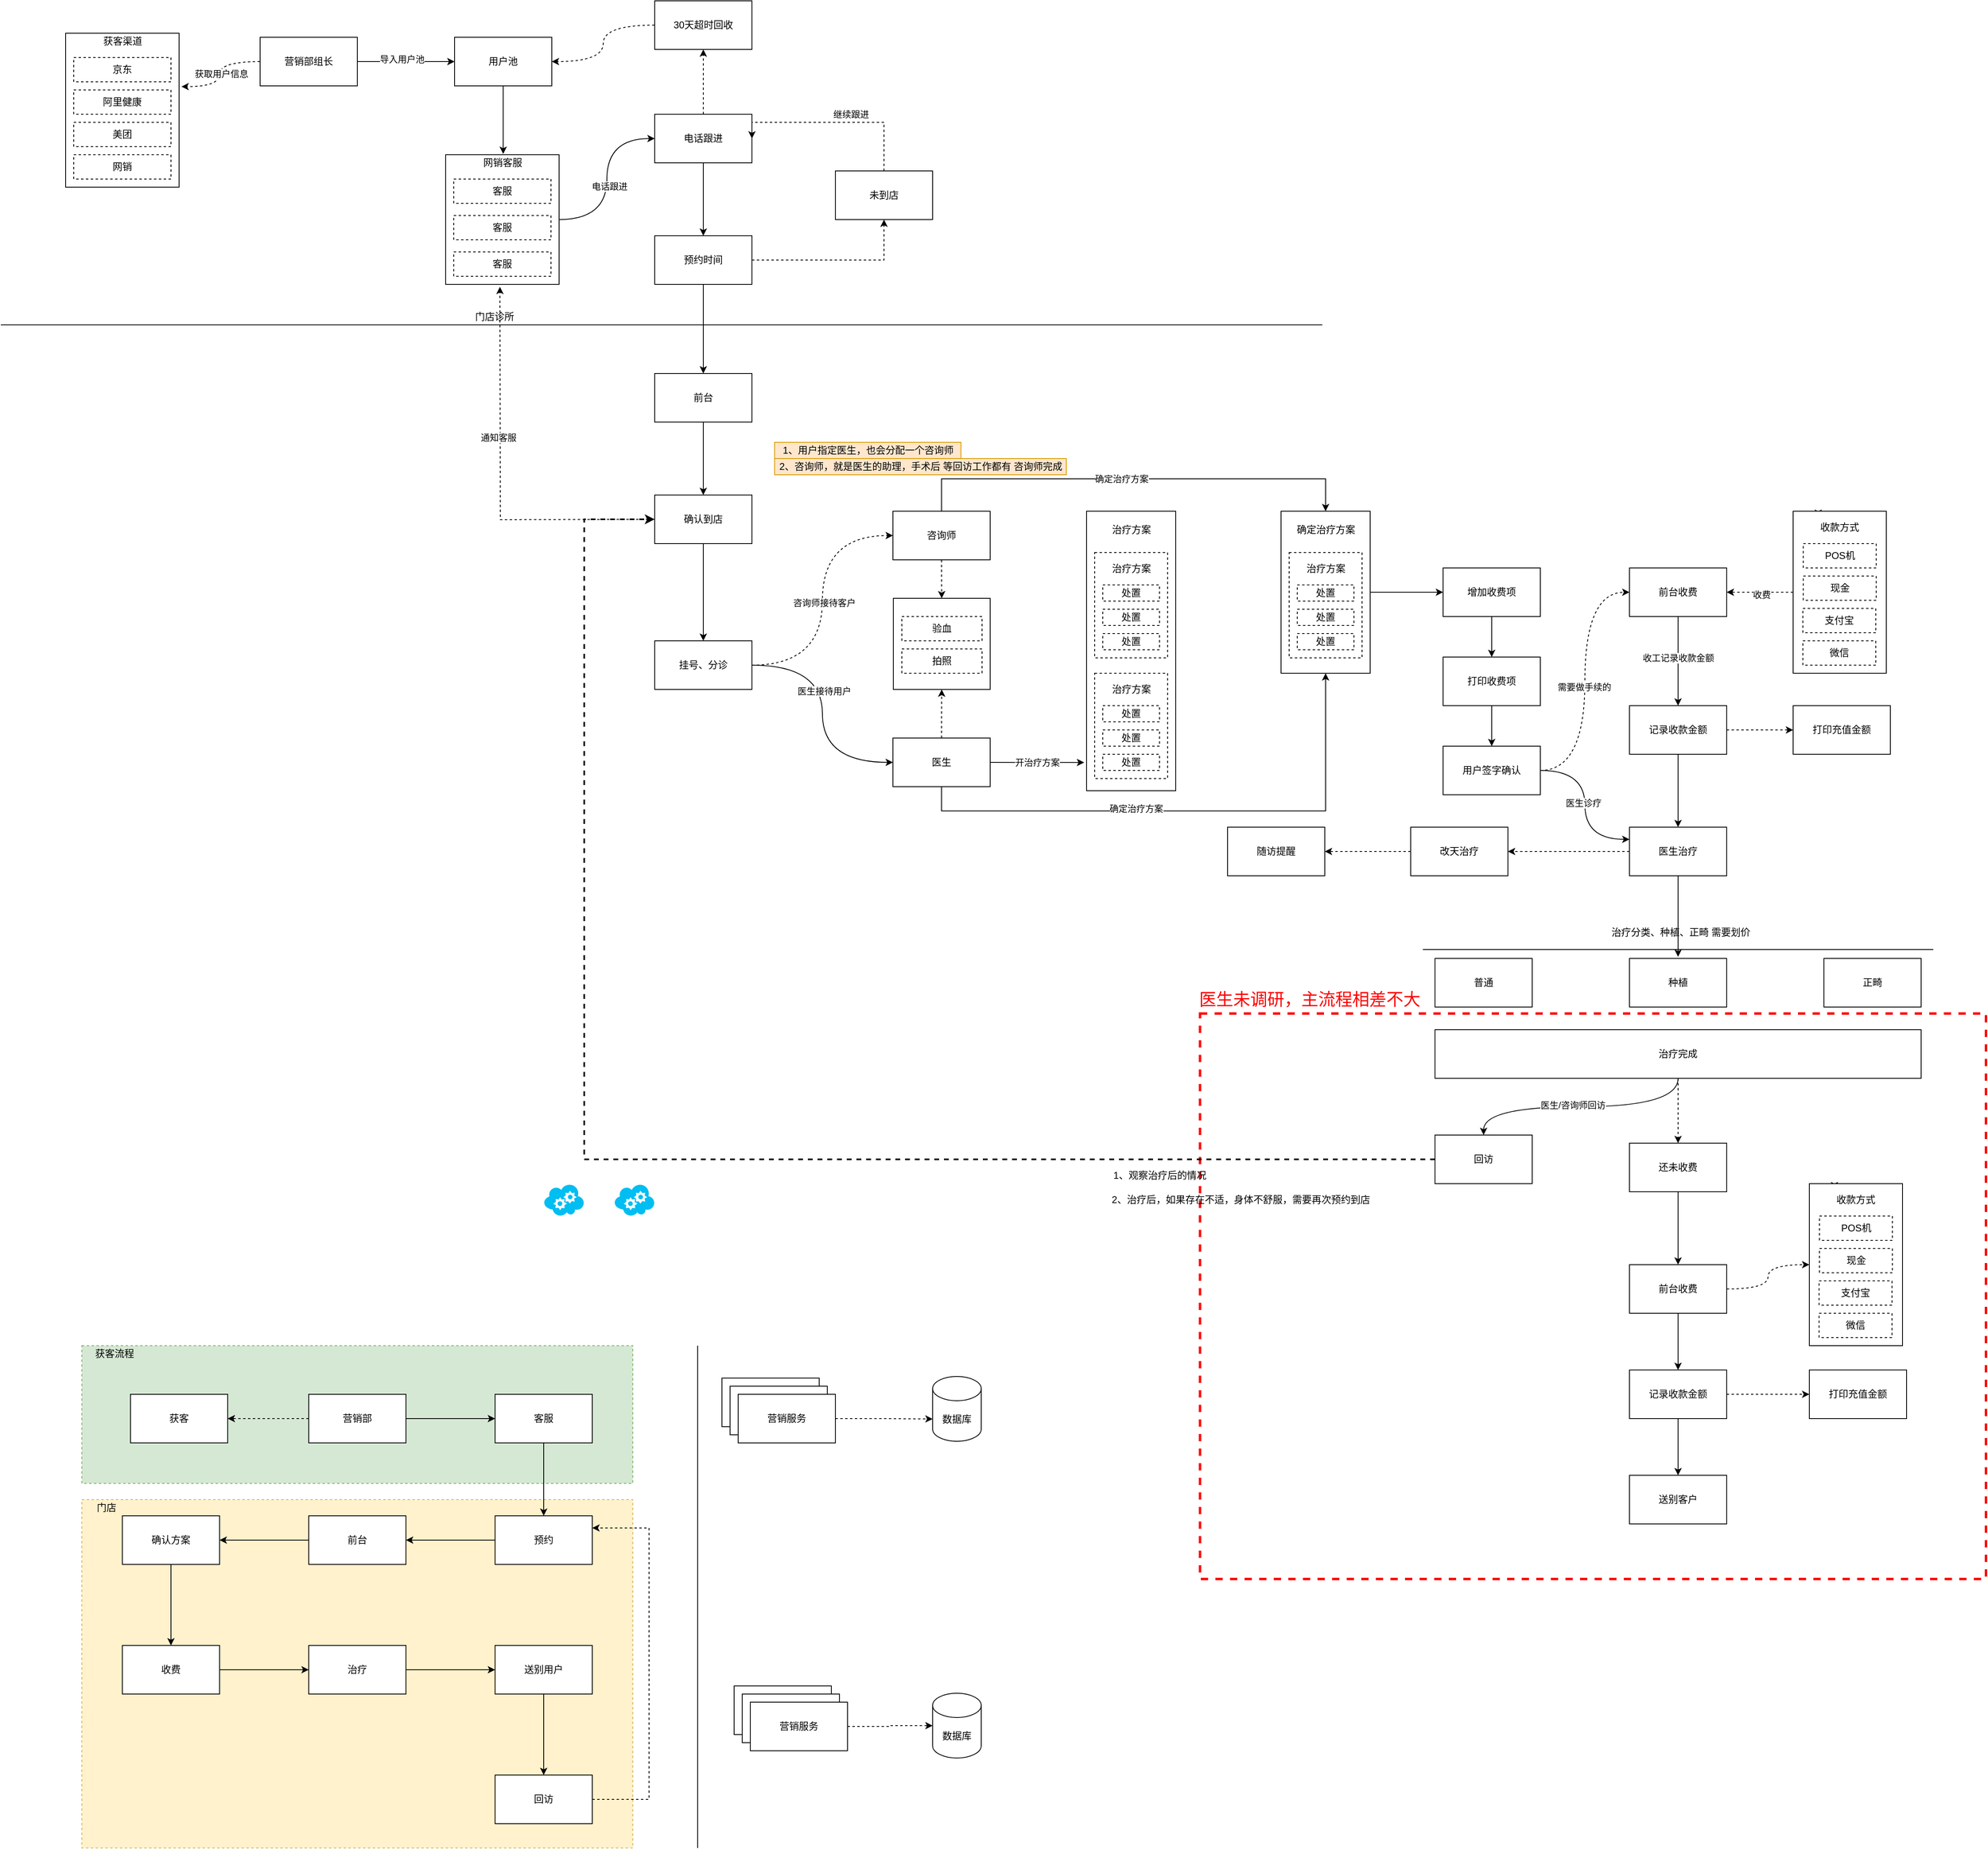 <mxfile version="14.6.13" type="github">
  <diagram id="evhqvJ9WRw2NddTgYNEN" name="第 1 页">
    <mxGraphModel dx="1325" dy="907" grid="1" gridSize="10" guides="1" tooltips="1" connect="1" arrows="1" fold="1" page="1" pageScale="1" pageWidth="827" pageHeight="1169" math="0" shadow="0">
      <root>
        <mxCell id="0" />
        <mxCell id="1" parent="0" />
        <mxCell id="0EiiD_cbW3VHCqX_TS2o-290" value="" style="rounded=0;whiteSpace=wrap;html=1;strokeColor=#d6b656;strokeWidth=1;dashed=1;fillColor=#fff2cc;" vertex="1" parent="1">
          <mxGeometry x="120" y="1870" width="680" height="430" as="geometry" />
        </mxCell>
        <mxCell id="0EiiD_cbW3VHCqX_TS2o-288" value="" style="rounded=0;whiteSpace=wrap;html=1;strokeColor=#82b366;strokeWidth=1;dashed=1;fillColor=#d5e8d4;" vertex="1" parent="1">
          <mxGeometry x="120" y="1680" width="680" height="170" as="geometry" />
        </mxCell>
        <mxCell id="0EiiD_cbW3VHCqX_TS2o-260" value="" style="rounded=0;whiteSpace=wrap;html=1;dashed=1;strokeColor=#FF0000;strokeWidth=3;" vertex="1" parent="1">
          <mxGeometry x="1500" y="1270" width="970" height="698" as="geometry" />
        </mxCell>
        <mxCell id="0EiiD_cbW3VHCqX_TS2o-16" value="" style="rounded=0;whiteSpace=wrap;html=1;" vertex="1" parent="1">
          <mxGeometry x="100" y="60" width="140" height="190" as="geometry" />
        </mxCell>
        <mxCell id="0EiiD_cbW3VHCqX_TS2o-96" style="edgeStyle=orthogonalEdgeStyle;curved=1;rounded=0;orthogonalLoop=1;jettySize=auto;html=1;entryX=0.5;entryY=1;entryDx=0;entryDy=0;dashed=1;" edge="1" parent="1" source="0EiiD_cbW3VHCqX_TS2o-5" target="0EiiD_cbW3VHCqX_TS2o-93">
          <mxGeometry relative="1" as="geometry" />
        </mxCell>
        <mxCell id="0EiiD_cbW3VHCqX_TS2o-129" style="edgeStyle=orthogonalEdgeStyle;curved=1;rounded=0;orthogonalLoop=1;jettySize=auto;html=1;entryX=-0.027;entryY=0.899;entryDx=0;entryDy=0;entryPerimeter=0;" edge="1" parent="1" source="0EiiD_cbW3VHCqX_TS2o-5" target="0EiiD_cbW3VHCqX_TS2o-105">
          <mxGeometry relative="1" as="geometry" />
        </mxCell>
        <mxCell id="0EiiD_cbW3VHCqX_TS2o-130" value="开治疗方案" style="edgeLabel;html=1;align=center;verticalAlign=middle;resizable=0;points=[];" vertex="1" connectable="0" parent="0EiiD_cbW3VHCqX_TS2o-129">
          <mxGeometry x="-0.148" y="-2" relative="1" as="geometry">
            <mxPoint x="8" y="-2" as="offset" />
          </mxGeometry>
        </mxCell>
        <mxCell id="0EiiD_cbW3VHCqX_TS2o-151" style="edgeStyle=orthogonalEdgeStyle;rounded=0;orthogonalLoop=1;jettySize=auto;html=1;entryX=0.5;entryY=1;entryDx=0;entryDy=0;" edge="1" parent="1" source="0EiiD_cbW3VHCqX_TS2o-5" target="0EiiD_cbW3VHCqX_TS2o-132">
          <mxGeometry relative="1" as="geometry">
            <Array as="points">
              <mxPoint x="1181" y="1020" />
              <mxPoint x="1655" y="1020" />
            </Array>
          </mxGeometry>
        </mxCell>
        <mxCell id="0EiiD_cbW3VHCqX_TS2o-153" value="确定治疗方案" style="edgeLabel;html=1;align=center;verticalAlign=middle;resizable=0;points=[];" vertex="1" connectable="0" parent="0EiiD_cbW3VHCqX_TS2o-151">
          <mxGeometry x="-0.199" y="3" relative="1" as="geometry">
            <mxPoint as="offset" />
          </mxGeometry>
        </mxCell>
        <mxCell id="0EiiD_cbW3VHCqX_TS2o-5" value="医生" style="rounded=0;whiteSpace=wrap;html=1;" vertex="1" parent="1">
          <mxGeometry x="1121" y="930" width="120" height="60" as="geometry" />
        </mxCell>
        <mxCell id="0EiiD_cbW3VHCqX_TS2o-9" value="京东" style="rounded=0;whiteSpace=wrap;html=1;dashed=1;" vertex="1" parent="1">
          <mxGeometry x="110" y="90" width="120" height="30" as="geometry" />
        </mxCell>
        <mxCell id="0EiiD_cbW3VHCqX_TS2o-19" style="edgeStyle=orthogonalEdgeStyle;rounded=0;orthogonalLoop=1;jettySize=auto;html=1;entryX=1.021;entryY=0.347;entryDx=0;entryDy=0;entryPerimeter=0;curved=1;dashed=1;" edge="1" parent="1" source="0EiiD_cbW3VHCqX_TS2o-10" target="0EiiD_cbW3VHCqX_TS2o-16">
          <mxGeometry relative="1" as="geometry" />
        </mxCell>
        <mxCell id="0EiiD_cbW3VHCqX_TS2o-29" value="获取用户信息" style="edgeLabel;html=1;align=center;verticalAlign=middle;resizable=0;points=[];" vertex="1" connectable="0" parent="0EiiD_cbW3VHCqX_TS2o-19">
          <mxGeometry x="0.016" y="2" relative="1" as="geometry">
            <mxPoint as="offset" />
          </mxGeometry>
        </mxCell>
        <mxCell id="0EiiD_cbW3VHCqX_TS2o-37" style="edgeStyle=orthogonalEdgeStyle;curved=1;rounded=0;orthogonalLoop=1;jettySize=auto;html=1;" edge="1" parent="1" source="0EiiD_cbW3VHCqX_TS2o-10" target="0EiiD_cbW3VHCqX_TS2o-21">
          <mxGeometry relative="1" as="geometry" />
        </mxCell>
        <mxCell id="0EiiD_cbW3VHCqX_TS2o-38" value="导入用户池" style="edgeLabel;html=1;align=center;verticalAlign=middle;resizable=0;points=[];" vertex="1" connectable="0" parent="0EiiD_cbW3VHCqX_TS2o-37">
          <mxGeometry x="-0.087" y="3" relative="1" as="geometry">
            <mxPoint as="offset" />
          </mxGeometry>
        </mxCell>
        <mxCell id="0EiiD_cbW3VHCqX_TS2o-10" value="营销部组长" style="rounded=0;whiteSpace=wrap;html=1;" vertex="1" parent="1">
          <mxGeometry x="340" y="65" width="120" height="60" as="geometry" />
        </mxCell>
        <mxCell id="0EiiD_cbW3VHCqX_TS2o-13" value="阿里健康" style="rounded=0;whiteSpace=wrap;html=1;dashed=1;" vertex="1" parent="1">
          <mxGeometry x="110" y="130" width="120" height="30" as="geometry" />
        </mxCell>
        <mxCell id="0EiiD_cbW3VHCqX_TS2o-14" value="美团" style="rounded=0;whiteSpace=wrap;html=1;dashed=1;" vertex="1" parent="1">
          <mxGeometry x="110" y="170" width="120" height="30" as="geometry" />
        </mxCell>
        <mxCell id="0EiiD_cbW3VHCqX_TS2o-15" value="网销" style="rounded=0;whiteSpace=wrap;html=1;dashed=1;" vertex="1" parent="1">
          <mxGeometry x="110" y="210" width="120" height="30" as="geometry" />
        </mxCell>
        <mxCell id="0EiiD_cbW3VHCqX_TS2o-17" value="获客渠道" style="text;html=1;align=center;verticalAlign=middle;resizable=0;points=[];autosize=1;strokeColor=none;" vertex="1" parent="1">
          <mxGeometry x="140" y="60" width="60" height="20" as="geometry" />
        </mxCell>
        <mxCell id="0EiiD_cbW3VHCqX_TS2o-58" style="edgeStyle=orthogonalEdgeStyle;rounded=0;orthogonalLoop=1;jettySize=auto;html=1;entryX=0.517;entryY=-0.05;entryDx=0;entryDy=0;entryPerimeter=0;" edge="1" parent="1" source="0EiiD_cbW3VHCqX_TS2o-21" target="0EiiD_cbW3VHCqX_TS2o-28">
          <mxGeometry relative="1" as="geometry" />
        </mxCell>
        <mxCell id="0EiiD_cbW3VHCqX_TS2o-21" value="用户池" style="rounded=0;whiteSpace=wrap;html=1;" vertex="1" parent="1">
          <mxGeometry x="580" y="65" width="120" height="60" as="geometry" />
        </mxCell>
        <mxCell id="0EiiD_cbW3VHCqX_TS2o-76" style="edgeStyle=orthogonalEdgeStyle;rounded=0;orthogonalLoop=1;jettySize=auto;html=1;entryX=0.5;entryY=0;entryDx=0;entryDy=0;" edge="1" parent="1" source="0EiiD_cbW3VHCqX_TS2o-24" target="0EiiD_cbW3VHCqX_TS2o-73">
          <mxGeometry relative="1" as="geometry" />
        </mxCell>
        <mxCell id="0EiiD_cbW3VHCqX_TS2o-24" value="前台" style="rounded=0;whiteSpace=wrap;html=1;" vertex="1" parent="1">
          <mxGeometry x="827" y="480" width="120" height="60" as="geometry" />
        </mxCell>
        <mxCell id="0EiiD_cbW3VHCqX_TS2o-83" style="edgeStyle=orthogonalEdgeStyle;rounded=0;orthogonalLoop=1;jettySize=auto;html=1;entryX=0;entryY=0.5;entryDx=0;entryDy=0;dashed=1;curved=1;" edge="1" parent="1" source="0EiiD_cbW3VHCqX_TS2o-36" target="0EiiD_cbW3VHCqX_TS2o-82">
          <mxGeometry relative="1" as="geometry" />
        </mxCell>
        <mxCell id="0EiiD_cbW3VHCqX_TS2o-84" value="咨询师接待客户" style="edgeLabel;html=1;align=center;verticalAlign=middle;resizable=0;points=[];" vertex="1" connectable="0" parent="0EiiD_cbW3VHCqX_TS2o-83">
          <mxGeometry x="-0.145" y="-1" relative="1" as="geometry">
            <mxPoint x="1" y="-21" as="offset" />
          </mxGeometry>
        </mxCell>
        <mxCell id="0EiiD_cbW3VHCqX_TS2o-85" style="edgeStyle=orthogonalEdgeStyle;rounded=0;orthogonalLoop=1;jettySize=auto;html=1;entryX=0;entryY=0.5;entryDx=0;entryDy=0;curved=1;" edge="1" parent="1" source="0EiiD_cbW3VHCqX_TS2o-36" target="0EiiD_cbW3VHCqX_TS2o-5">
          <mxGeometry relative="1" as="geometry" />
        </mxCell>
        <mxCell id="0EiiD_cbW3VHCqX_TS2o-86" value="医生接待用户" style="edgeLabel;html=1;align=center;verticalAlign=middle;resizable=0;points=[];" vertex="1" connectable="0" parent="0EiiD_cbW3VHCqX_TS2o-85">
          <mxGeometry x="-0.103" y="-3" relative="1" as="geometry">
            <mxPoint x="5" y="-13" as="offset" />
          </mxGeometry>
        </mxCell>
        <mxCell id="0EiiD_cbW3VHCqX_TS2o-36" value="挂号、分诊" style="rounded=0;whiteSpace=wrap;html=1;" vertex="1" parent="1">
          <mxGeometry x="827" y="810" width="120" height="60" as="geometry" />
        </mxCell>
        <mxCell id="0EiiD_cbW3VHCqX_TS2o-45" value="" style="group" vertex="1" connectable="0" parent="1">
          <mxGeometry x="569" y="210" width="140" height="160" as="geometry" />
        </mxCell>
        <mxCell id="0EiiD_cbW3VHCqX_TS2o-3" value="t" style="rounded=0;whiteSpace=wrap;html=1;" vertex="1" parent="0EiiD_cbW3VHCqX_TS2o-45">
          <mxGeometry width="140" height="160" as="geometry" />
        </mxCell>
        <mxCell id="0EiiD_cbW3VHCqX_TS2o-25" value="客服" style="rounded=0;whiteSpace=wrap;html=1;dashed=1;" vertex="1" parent="0EiiD_cbW3VHCqX_TS2o-45">
          <mxGeometry x="10" y="30" width="120" height="30" as="geometry" />
        </mxCell>
        <mxCell id="0EiiD_cbW3VHCqX_TS2o-26" value="客服" style="rounded=0;whiteSpace=wrap;html=1;dashed=1;" vertex="1" parent="0EiiD_cbW3VHCqX_TS2o-45">
          <mxGeometry x="10" y="120" width="120" height="30" as="geometry" />
        </mxCell>
        <mxCell id="0EiiD_cbW3VHCqX_TS2o-27" value="客服" style="rounded=0;whiteSpace=wrap;html=1;dashed=1;" vertex="1" parent="0EiiD_cbW3VHCqX_TS2o-45">
          <mxGeometry x="10" y="75" width="120" height="30" as="geometry" />
        </mxCell>
        <mxCell id="0EiiD_cbW3VHCqX_TS2o-28" value="网销客服" style="text;html=1;align=center;verticalAlign=middle;resizable=0;points=[];autosize=1;strokeColor=none;" vertex="1" parent="0EiiD_cbW3VHCqX_TS2o-45">
          <mxGeometry x="40" width="60" height="20" as="geometry" />
        </mxCell>
        <mxCell id="0EiiD_cbW3VHCqX_TS2o-60" style="edgeStyle=orthogonalEdgeStyle;rounded=0;orthogonalLoop=1;jettySize=auto;html=1;entryX=0.5;entryY=1;entryDx=0;entryDy=0;dashed=1;" edge="1" parent="1" source="0EiiD_cbW3VHCqX_TS2o-48" target="0EiiD_cbW3VHCqX_TS2o-52">
          <mxGeometry relative="1" as="geometry" />
        </mxCell>
        <mxCell id="0EiiD_cbW3VHCqX_TS2o-62" style="edgeStyle=orthogonalEdgeStyle;curved=1;rounded=0;orthogonalLoop=1;jettySize=auto;html=1;" edge="1" parent="1" source="0EiiD_cbW3VHCqX_TS2o-48" target="0EiiD_cbW3VHCqX_TS2o-61">
          <mxGeometry relative="1" as="geometry" />
        </mxCell>
        <mxCell id="0EiiD_cbW3VHCqX_TS2o-48" value="电话跟进" style="rounded=0;whiteSpace=wrap;html=1;" vertex="1" parent="1">
          <mxGeometry x="827" y="160" width="120" height="60" as="geometry" />
        </mxCell>
        <mxCell id="0EiiD_cbW3VHCqX_TS2o-49" style="edgeStyle=orthogonalEdgeStyle;curved=1;rounded=0;orthogonalLoop=1;jettySize=auto;html=1;entryX=0;entryY=0.5;entryDx=0;entryDy=0;" edge="1" parent="1" source="0EiiD_cbW3VHCqX_TS2o-3" target="0EiiD_cbW3VHCqX_TS2o-48">
          <mxGeometry relative="1" as="geometry" />
        </mxCell>
        <mxCell id="0EiiD_cbW3VHCqX_TS2o-50" value="电话跟进" style="edgeLabel;html=1;align=center;verticalAlign=middle;resizable=0;points=[];" vertex="1" connectable="0" parent="0EiiD_cbW3VHCqX_TS2o-49">
          <mxGeometry x="-0.084" y="-3" relative="1" as="geometry">
            <mxPoint as="offset" />
          </mxGeometry>
        </mxCell>
        <mxCell id="0EiiD_cbW3VHCqX_TS2o-59" style="edgeStyle=orthogonalEdgeStyle;rounded=0;orthogonalLoop=1;jettySize=auto;html=1;entryX=1;entryY=0.5;entryDx=0;entryDy=0;dashed=1;curved=1;" edge="1" parent="1" source="0EiiD_cbW3VHCqX_TS2o-52" target="0EiiD_cbW3VHCqX_TS2o-21">
          <mxGeometry relative="1" as="geometry" />
        </mxCell>
        <mxCell id="0EiiD_cbW3VHCqX_TS2o-52" value="30天超时回收" style="rounded=0;whiteSpace=wrap;html=1;" vertex="1" parent="1">
          <mxGeometry x="827" y="20" width="120" height="60" as="geometry" />
        </mxCell>
        <mxCell id="0EiiD_cbW3VHCqX_TS2o-66" style="edgeStyle=orthogonalEdgeStyle;rounded=0;orthogonalLoop=1;jettySize=auto;html=1;entryX=0.5;entryY=1;entryDx=0;entryDy=0;dashed=1;" edge="1" parent="1" source="0EiiD_cbW3VHCqX_TS2o-61" target="0EiiD_cbW3VHCqX_TS2o-65">
          <mxGeometry relative="1" as="geometry" />
        </mxCell>
        <mxCell id="0EiiD_cbW3VHCqX_TS2o-72" style="edgeStyle=orthogonalEdgeStyle;rounded=0;orthogonalLoop=1;jettySize=auto;html=1;" edge="1" parent="1" source="0EiiD_cbW3VHCqX_TS2o-61" target="0EiiD_cbW3VHCqX_TS2o-24">
          <mxGeometry relative="1" as="geometry" />
        </mxCell>
        <mxCell id="0EiiD_cbW3VHCqX_TS2o-61" value="预约时间" style="rounded=0;whiteSpace=wrap;html=1;" vertex="1" parent="1">
          <mxGeometry x="827" y="310" width="120" height="60" as="geometry" />
        </mxCell>
        <mxCell id="0EiiD_cbW3VHCqX_TS2o-67" style="edgeStyle=orthogonalEdgeStyle;rounded=0;orthogonalLoop=1;jettySize=auto;html=1;entryX=1;entryY=0.5;entryDx=0;entryDy=0;dashed=1;" edge="1" parent="1" source="0EiiD_cbW3VHCqX_TS2o-65" target="0EiiD_cbW3VHCqX_TS2o-48">
          <mxGeometry relative="1" as="geometry">
            <Array as="points">
              <mxPoint x="1110" y="170" />
            </Array>
          </mxGeometry>
        </mxCell>
        <mxCell id="0EiiD_cbW3VHCqX_TS2o-68" value="继续跟进" style="edgeLabel;html=1;align=center;verticalAlign=middle;resizable=0;points=[];" vertex="1" connectable="0" parent="0EiiD_cbW3VHCqX_TS2o-67">
          <mxGeometry x="0.388" y="2" relative="1" as="geometry">
            <mxPoint x="67" y="-12" as="offset" />
          </mxGeometry>
        </mxCell>
        <mxCell id="0EiiD_cbW3VHCqX_TS2o-65" value="未到店" style="rounded=0;whiteSpace=wrap;html=1;" vertex="1" parent="1">
          <mxGeometry x="1050" y="230" width="120" height="60" as="geometry" />
        </mxCell>
        <mxCell id="0EiiD_cbW3VHCqX_TS2o-69" value="" style="endArrow=none;html=1;" edge="1" parent="1">
          <mxGeometry width="50" height="50" relative="1" as="geometry">
            <mxPoint x="20" y="420" as="sourcePoint" />
            <mxPoint x="1651" y="420" as="targetPoint" />
          </mxGeometry>
        </mxCell>
        <mxCell id="0EiiD_cbW3VHCqX_TS2o-70" value="门店诊所" style="text;html=1;align=center;verticalAlign=middle;resizable=0;points=[];autosize=1;strokeColor=none;" vertex="1" parent="1">
          <mxGeometry x="599" y="400" width="60" height="20" as="geometry" />
        </mxCell>
        <mxCell id="0EiiD_cbW3VHCqX_TS2o-74" style="edgeStyle=orthogonalEdgeStyle;rounded=0;orthogonalLoop=1;jettySize=auto;html=1;entryX=0.407;entryY=1.019;entryDx=0;entryDy=0;entryPerimeter=0;dashed=1;" edge="1" parent="1">
          <mxGeometry relative="1" as="geometry">
            <mxPoint x="837" y="660" as="sourcePoint" />
            <mxPoint x="635.98" y="373.04" as="targetPoint" />
          </mxGeometry>
        </mxCell>
        <mxCell id="0EiiD_cbW3VHCqX_TS2o-75" value="通知客服" style="edgeLabel;html=1;align=center;verticalAlign=middle;resizable=0;points=[];" vertex="1" connectable="0" parent="0EiiD_cbW3VHCqX_TS2o-74">
          <mxGeometry x="0.238" y="3" relative="1" as="geometry">
            <mxPoint as="offset" />
          </mxGeometry>
        </mxCell>
        <mxCell id="0EiiD_cbW3VHCqX_TS2o-77" style="edgeStyle=orthogonalEdgeStyle;rounded=0;orthogonalLoop=1;jettySize=auto;html=1;" edge="1" parent="1" source="0EiiD_cbW3VHCqX_TS2o-73" target="0EiiD_cbW3VHCqX_TS2o-36">
          <mxGeometry relative="1" as="geometry" />
        </mxCell>
        <mxCell id="0EiiD_cbW3VHCqX_TS2o-73" value="确认到店" style="rounded=0;whiteSpace=wrap;html=1;" vertex="1" parent="1">
          <mxGeometry x="827" y="630" width="120" height="60" as="geometry" />
        </mxCell>
        <mxCell id="0EiiD_cbW3VHCqX_TS2o-95" style="edgeStyle=orthogonalEdgeStyle;curved=1;rounded=0;orthogonalLoop=1;jettySize=auto;html=1;entryX=0.5;entryY=0;entryDx=0;entryDy=0;dashed=1;" edge="1" parent="1" source="0EiiD_cbW3VHCqX_TS2o-82" target="0EiiD_cbW3VHCqX_TS2o-93">
          <mxGeometry relative="1" as="geometry" />
        </mxCell>
        <mxCell id="0EiiD_cbW3VHCqX_TS2o-148" style="edgeStyle=orthogonalEdgeStyle;rounded=0;orthogonalLoop=1;jettySize=auto;html=1;entryX=0.5;entryY=0;entryDx=0;entryDy=0;" edge="1" parent="1" source="0EiiD_cbW3VHCqX_TS2o-82" target="0EiiD_cbW3VHCqX_TS2o-132">
          <mxGeometry relative="1" as="geometry">
            <Array as="points">
              <mxPoint x="1181" y="610" />
              <mxPoint x="1655" y="610" />
            </Array>
          </mxGeometry>
        </mxCell>
        <mxCell id="0EiiD_cbW3VHCqX_TS2o-152" value="确定治疗方案" style="edgeLabel;html=1;align=center;verticalAlign=middle;resizable=0;points=[];" vertex="1" connectable="0" parent="0EiiD_cbW3VHCqX_TS2o-148">
          <mxGeometry x="-0.054" y="-4" relative="1" as="geometry">
            <mxPoint y="-4" as="offset" />
          </mxGeometry>
        </mxCell>
        <mxCell id="0EiiD_cbW3VHCqX_TS2o-82" value="咨询师" style="rounded=0;whiteSpace=wrap;html=1;" vertex="1" parent="1">
          <mxGeometry x="1121" y="650" width="120" height="60" as="geometry" />
        </mxCell>
        <mxCell id="0EiiD_cbW3VHCqX_TS2o-94" value="" style="group" vertex="1" connectable="0" parent="1">
          <mxGeometry x="1121.5" y="757.5" width="119.5" height="112.5" as="geometry" />
        </mxCell>
        <mxCell id="0EiiD_cbW3VHCqX_TS2o-93" value="" style="rounded=0;whiteSpace=wrap;html=1;" vertex="1" parent="0EiiD_cbW3VHCqX_TS2o-94">
          <mxGeometry width="119.5" height="112.5" as="geometry" />
        </mxCell>
        <mxCell id="0EiiD_cbW3VHCqX_TS2o-23" value="验血" style="rounded=0;whiteSpace=wrap;html=1;dashed=1;" vertex="1" parent="0EiiD_cbW3VHCqX_TS2o-94">
          <mxGeometry x="10.5" y="22.5" width="99" height="30" as="geometry" />
        </mxCell>
        <mxCell id="0EiiD_cbW3VHCqX_TS2o-87" value="拍照" style="rounded=0;whiteSpace=wrap;html=1;dashed=1;" vertex="1" parent="0EiiD_cbW3VHCqX_TS2o-94">
          <mxGeometry x="10.5" y="62.5" width="99" height="30" as="geometry" />
        </mxCell>
        <mxCell id="0EiiD_cbW3VHCqX_TS2o-128" value="" style="group" vertex="1" connectable="0" parent="1">
          <mxGeometry x="1360" y="650" width="110" height="345" as="geometry" />
        </mxCell>
        <mxCell id="0EiiD_cbW3VHCqX_TS2o-105" value="" style="rounded=0;whiteSpace=wrap;html=1;" vertex="1" parent="0EiiD_cbW3VHCqX_TS2o-128">
          <mxGeometry width="110" height="345" as="geometry" />
        </mxCell>
        <mxCell id="0EiiD_cbW3VHCqX_TS2o-106" value="治疗方案" style="text;html=1;align=center;verticalAlign=middle;resizable=0;points=[];autosize=1;strokeColor=none;" vertex="1" parent="0EiiD_cbW3VHCqX_TS2o-128">
          <mxGeometry x="25" y="13" width="60" height="20" as="geometry" />
        </mxCell>
        <mxCell id="0EiiD_cbW3VHCqX_TS2o-116" value="" style="group" vertex="1" connectable="0" parent="0EiiD_cbW3VHCqX_TS2o-128">
          <mxGeometry x="10" y="51" width="90" height="130" as="geometry" />
        </mxCell>
        <mxCell id="0EiiD_cbW3VHCqX_TS2o-117" value="" style="rounded=0;whiteSpace=wrap;html=1;dashed=1;" vertex="1" parent="0EiiD_cbW3VHCqX_TS2o-116">
          <mxGeometry width="90" height="130" as="geometry" />
        </mxCell>
        <mxCell id="0EiiD_cbW3VHCqX_TS2o-118" value="治疗方案" style="text;html=1;align=center;verticalAlign=middle;resizable=0;points=[];autosize=1;strokeColor=none;" vertex="1" parent="0EiiD_cbW3VHCqX_TS2o-116">
          <mxGeometry x="15" y="10" width="60" height="20" as="geometry" />
        </mxCell>
        <mxCell id="0EiiD_cbW3VHCqX_TS2o-119" value="处置" style="rounded=0;whiteSpace=wrap;html=1;dashed=1;" vertex="1" parent="0EiiD_cbW3VHCqX_TS2o-116">
          <mxGeometry x="10" y="40" width="70" height="20" as="geometry" />
        </mxCell>
        <mxCell id="0EiiD_cbW3VHCqX_TS2o-120" value="处置" style="rounded=0;whiteSpace=wrap;html=1;dashed=1;" vertex="1" parent="0EiiD_cbW3VHCqX_TS2o-116">
          <mxGeometry x="10" y="100" width="70" height="20" as="geometry" />
        </mxCell>
        <mxCell id="0EiiD_cbW3VHCqX_TS2o-121" value="处置" style="rounded=0;whiteSpace=wrap;html=1;dashed=1;" vertex="1" parent="0EiiD_cbW3VHCqX_TS2o-116">
          <mxGeometry x="10" y="70" width="70" height="20" as="geometry" />
        </mxCell>
        <mxCell id="0EiiD_cbW3VHCqX_TS2o-122" value="" style="group" vertex="1" connectable="0" parent="0EiiD_cbW3VHCqX_TS2o-128">
          <mxGeometry x="10" y="200" width="90" height="130" as="geometry" />
        </mxCell>
        <mxCell id="0EiiD_cbW3VHCqX_TS2o-123" value="" style="rounded=0;whiteSpace=wrap;html=1;dashed=1;" vertex="1" parent="0EiiD_cbW3VHCqX_TS2o-122">
          <mxGeometry width="90" height="130" as="geometry" />
        </mxCell>
        <mxCell id="0EiiD_cbW3VHCqX_TS2o-124" value="治疗方案" style="text;html=1;align=center;verticalAlign=middle;resizable=0;points=[];autosize=1;strokeColor=none;" vertex="1" parent="0EiiD_cbW3VHCqX_TS2o-122">
          <mxGeometry x="15" y="10" width="60" height="20" as="geometry" />
        </mxCell>
        <mxCell id="0EiiD_cbW3VHCqX_TS2o-125" value="处置" style="rounded=0;whiteSpace=wrap;html=1;dashed=1;" vertex="1" parent="0EiiD_cbW3VHCqX_TS2o-122">
          <mxGeometry x="10" y="40" width="70" height="20" as="geometry" />
        </mxCell>
        <mxCell id="0EiiD_cbW3VHCqX_TS2o-126" value="处置" style="rounded=0;whiteSpace=wrap;html=1;dashed=1;" vertex="1" parent="0EiiD_cbW3VHCqX_TS2o-122">
          <mxGeometry x="10" y="100" width="70" height="20" as="geometry" />
        </mxCell>
        <mxCell id="0EiiD_cbW3VHCqX_TS2o-127" value="处置" style="rounded=0;whiteSpace=wrap;html=1;dashed=1;" vertex="1" parent="0EiiD_cbW3VHCqX_TS2o-122">
          <mxGeometry x="10" y="70" width="70" height="20" as="geometry" />
        </mxCell>
        <mxCell id="0EiiD_cbW3VHCqX_TS2o-156" style="edgeStyle=orthogonalEdgeStyle;rounded=0;orthogonalLoop=1;jettySize=auto;html=1;entryX=0;entryY=0.5;entryDx=0;entryDy=0;" edge="1" parent="1" source="0EiiD_cbW3VHCqX_TS2o-132" target="0EiiD_cbW3VHCqX_TS2o-155">
          <mxGeometry relative="1" as="geometry" />
        </mxCell>
        <mxCell id="0EiiD_cbW3VHCqX_TS2o-132" value="" style="rounded=0;whiteSpace=wrap;html=1;" vertex="1" parent="1">
          <mxGeometry x="1600" y="650" width="110" height="200" as="geometry" />
        </mxCell>
        <mxCell id="0EiiD_cbW3VHCqX_TS2o-133" value="确定治疗方案" style="text;html=1;align=center;verticalAlign=middle;resizable=0;points=[];autosize=1;strokeColor=none;" vertex="1" parent="1">
          <mxGeometry x="1610" y="663" width="90" height="20" as="geometry" />
        </mxCell>
        <mxCell id="0EiiD_cbW3VHCqX_TS2o-134" value="" style="group" vertex="1" connectable="0" parent="1">
          <mxGeometry x="1610" y="701" width="90" height="130" as="geometry" />
        </mxCell>
        <mxCell id="0EiiD_cbW3VHCqX_TS2o-135" value="" style="rounded=0;whiteSpace=wrap;html=1;dashed=1;" vertex="1" parent="0EiiD_cbW3VHCqX_TS2o-134">
          <mxGeometry width="90" height="130" as="geometry" />
        </mxCell>
        <mxCell id="0EiiD_cbW3VHCqX_TS2o-136" value="治疗方案" style="text;html=1;align=center;verticalAlign=middle;resizable=0;points=[];autosize=1;strokeColor=none;" vertex="1" parent="0EiiD_cbW3VHCqX_TS2o-134">
          <mxGeometry x="15" y="10" width="60" height="20" as="geometry" />
        </mxCell>
        <mxCell id="0EiiD_cbW3VHCqX_TS2o-137" value="处置" style="rounded=0;whiteSpace=wrap;html=1;dashed=1;" vertex="1" parent="0EiiD_cbW3VHCqX_TS2o-134">
          <mxGeometry x="10" y="40" width="70" height="20" as="geometry" />
        </mxCell>
        <mxCell id="0EiiD_cbW3VHCqX_TS2o-138" value="处置" style="rounded=0;whiteSpace=wrap;html=1;dashed=1;" vertex="1" parent="0EiiD_cbW3VHCqX_TS2o-134">
          <mxGeometry x="10" y="100" width="70" height="20" as="geometry" />
        </mxCell>
        <mxCell id="0EiiD_cbW3VHCqX_TS2o-139" value="处置" style="rounded=0;whiteSpace=wrap;html=1;dashed=1;" vertex="1" parent="0EiiD_cbW3VHCqX_TS2o-134">
          <mxGeometry x="10" y="70" width="70" height="20" as="geometry" />
        </mxCell>
        <mxCell id="0EiiD_cbW3VHCqX_TS2o-170" style="edgeStyle=orthogonalEdgeStyle;rounded=0;orthogonalLoop=1;jettySize=auto;html=1;" edge="1" parent="1" source="0EiiD_cbW3VHCqX_TS2o-154" target="0EiiD_cbW3VHCqX_TS2o-169">
          <mxGeometry relative="1" as="geometry" />
        </mxCell>
        <mxCell id="0EiiD_cbW3VHCqX_TS2o-171" value="收工记录收款金额" style="edgeLabel;html=1;align=center;verticalAlign=middle;resizable=0;points=[];" vertex="1" connectable="0" parent="0EiiD_cbW3VHCqX_TS2o-170">
          <mxGeometry x="-0.2" y="2" relative="1" as="geometry">
            <mxPoint x="-2" y="7" as="offset" />
          </mxGeometry>
        </mxCell>
        <mxCell id="0EiiD_cbW3VHCqX_TS2o-154" value="前台收费" style="rounded=0;whiteSpace=wrap;html=1;" vertex="1" parent="1">
          <mxGeometry x="2030" y="720" width="120" height="60" as="geometry" />
        </mxCell>
        <mxCell id="0EiiD_cbW3VHCqX_TS2o-195" style="edgeStyle=orthogonalEdgeStyle;curved=1;rounded=0;orthogonalLoop=1;jettySize=auto;html=1;entryX=0.5;entryY=0;entryDx=0;entryDy=0;" edge="1" parent="1" source="0EiiD_cbW3VHCqX_TS2o-155" target="0EiiD_cbW3VHCqX_TS2o-189">
          <mxGeometry relative="1" as="geometry" />
        </mxCell>
        <mxCell id="0EiiD_cbW3VHCqX_TS2o-155" value="增加收费项" style="rounded=0;whiteSpace=wrap;html=1;" vertex="1" parent="1">
          <mxGeometry x="1800" y="720" width="120" height="60" as="geometry" />
        </mxCell>
        <mxCell id="0EiiD_cbW3VHCqX_TS2o-165" value="" style="group" vertex="1" connectable="0" parent="1">
          <mxGeometry x="2232" y="650" width="115" height="200" as="geometry" />
        </mxCell>
        <mxCell id="0EiiD_cbW3VHCqX_TS2o-166" style="edgeStyle=orthogonalEdgeStyle;rounded=0;orthogonalLoop=1;jettySize=auto;html=1;exitX=0.25;exitY=0;exitDx=0;exitDy=0;entryX=0.067;entryY=-0.15;entryDx=0;entryDy=0;entryPerimeter=0;" edge="1" parent="0EiiD_cbW3VHCqX_TS2o-165" source="0EiiD_cbW3VHCqX_TS2o-163" target="0EiiD_cbW3VHCqX_TS2o-164">
          <mxGeometry relative="1" as="geometry" />
        </mxCell>
        <mxCell id="0EiiD_cbW3VHCqX_TS2o-163" value="" style="rounded=0;whiteSpace=wrap;html=1;" vertex="1" parent="0EiiD_cbW3VHCqX_TS2o-165">
          <mxGeometry width="115" height="200" as="geometry" />
        </mxCell>
        <mxCell id="0EiiD_cbW3VHCqX_TS2o-158" value="POS机" style="rounded=0;whiteSpace=wrap;html=1;dashed=1;" vertex="1" parent="0EiiD_cbW3VHCqX_TS2o-165">
          <mxGeometry x="12.5" y="40" width="90" height="30" as="geometry" />
        </mxCell>
        <mxCell id="0EiiD_cbW3VHCqX_TS2o-160" value="现金" style="rounded=0;whiteSpace=wrap;html=1;dashed=1;" vertex="1" parent="0EiiD_cbW3VHCqX_TS2o-165">
          <mxGeometry x="12.5" y="80" width="90" height="30" as="geometry" />
        </mxCell>
        <mxCell id="0EiiD_cbW3VHCqX_TS2o-161" value="支付宝" style="rounded=0;whiteSpace=wrap;html=1;dashed=1;" vertex="1" parent="0EiiD_cbW3VHCqX_TS2o-165">
          <mxGeometry x="12" y="120" width="90" height="30" as="geometry" />
        </mxCell>
        <mxCell id="0EiiD_cbW3VHCqX_TS2o-162" value="微信" style="rounded=0;whiteSpace=wrap;html=1;dashed=1;" vertex="1" parent="0EiiD_cbW3VHCqX_TS2o-165">
          <mxGeometry x="12" y="160" width="90" height="30" as="geometry" />
        </mxCell>
        <mxCell id="0EiiD_cbW3VHCqX_TS2o-164" value="收款方式" style="text;html=1;align=center;verticalAlign=middle;resizable=0;points=[];autosize=1;strokeColor=none;" vertex="1" parent="0EiiD_cbW3VHCqX_TS2o-165">
          <mxGeometry x="27" y="10" width="60" height="20" as="geometry" />
        </mxCell>
        <mxCell id="0EiiD_cbW3VHCqX_TS2o-167" style="edgeStyle=orthogonalEdgeStyle;rounded=0;orthogonalLoop=1;jettySize=auto;html=1;dashed=1;" edge="1" parent="1" source="0EiiD_cbW3VHCqX_TS2o-163" target="0EiiD_cbW3VHCqX_TS2o-154">
          <mxGeometry relative="1" as="geometry" />
        </mxCell>
        <mxCell id="0EiiD_cbW3VHCqX_TS2o-168" value="收费" style="edgeLabel;html=1;align=center;verticalAlign=middle;resizable=0;points=[];" vertex="1" connectable="0" parent="0EiiD_cbW3VHCqX_TS2o-167">
          <mxGeometry x="-0.049" y="3" relative="1" as="geometry">
            <mxPoint as="offset" />
          </mxGeometry>
        </mxCell>
        <mxCell id="0EiiD_cbW3VHCqX_TS2o-173" style="edgeStyle=orthogonalEdgeStyle;rounded=0;orthogonalLoop=1;jettySize=auto;html=1;dashed=1;" edge="1" parent="1" source="0EiiD_cbW3VHCqX_TS2o-169" target="0EiiD_cbW3VHCqX_TS2o-172">
          <mxGeometry relative="1" as="geometry" />
        </mxCell>
        <mxCell id="0EiiD_cbW3VHCqX_TS2o-175" style="edgeStyle=orthogonalEdgeStyle;rounded=0;orthogonalLoop=1;jettySize=auto;html=1;entryX=0.5;entryY=0;entryDx=0;entryDy=0;" edge="1" parent="1" source="0EiiD_cbW3VHCqX_TS2o-169" target="0EiiD_cbW3VHCqX_TS2o-174">
          <mxGeometry relative="1" as="geometry" />
        </mxCell>
        <mxCell id="0EiiD_cbW3VHCqX_TS2o-169" value="记录收款金额" style="rounded=0;whiteSpace=wrap;html=1;" vertex="1" parent="1">
          <mxGeometry x="2030" y="890" width="120" height="60" as="geometry" />
        </mxCell>
        <mxCell id="0EiiD_cbW3VHCqX_TS2o-172" value="打印充值金额" style="rounded=0;whiteSpace=wrap;html=1;" vertex="1" parent="1">
          <mxGeometry x="2232" y="890" width="120" height="60" as="geometry" />
        </mxCell>
        <mxCell id="0EiiD_cbW3VHCqX_TS2o-182" style="edgeStyle=orthogonalEdgeStyle;rounded=0;orthogonalLoop=1;jettySize=auto;html=1;" edge="1" parent="1" source="0EiiD_cbW3VHCqX_TS2o-174">
          <mxGeometry relative="1" as="geometry">
            <mxPoint x="2090" y="1200" as="targetPoint" />
          </mxGeometry>
        </mxCell>
        <mxCell id="0EiiD_cbW3VHCqX_TS2o-184" style="edgeStyle=orthogonalEdgeStyle;rounded=0;orthogonalLoop=1;jettySize=auto;html=1;dashed=1;" edge="1" parent="1" source="0EiiD_cbW3VHCqX_TS2o-174" target="0EiiD_cbW3VHCqX_TS2o-183">
          <mxGeometry relative="1" as="geometry" />
        </mxCell>
        <mxCell id="0EiiD_cbW3VHCqX_TS2o-174" value="医生治疗" style="rounded=0;whiteSpace=wrap;html=1;" vertex="1" parent="1">
          <mxGeometry x="2030" y="1040" width="120" height="60" as="geometry" />
        </mxCell>
        <mxCell id="0EiiD_cbW3VHCqX_TS2o-177" value="普通" style="rounded=0;whiteSpace=wrap;html=1;" vertex="1" parent="1">
          <mxGeometry x="1790" y="1202" width="120" height="60" as="geometry" />
        </mxCell>
        <mxCell id="0EiiD_cbW3VHCqX_TS2o-178" value="种植" style="rounded=0;whiteSpace=wrap;html=1;" vertex="1" parent="1">
          <mxGeometry x="2030" y="1202" width="120" height="60" as="geometry" />
        </mxCell>
        <mxCell id="0EiiD_cbW3VHCqX_TS2o-179" value="正畸" style="rounded=0;whiteSpace=wrap;html=1;" vertex="1" parent="1">
          <mxGeometry x="2270" y="1202" width="120" height="60" as="geometry" />
        </mxCell>
        <mxCell id="0EiiD_cbW3VHCqX_TS2o-180" value="" style="endArrow=none;html=1;" edge="1" parent="1">
          <mxGeometry width="50" height="50" relative="1" as="geometry">
            <mxPoint x="1775" y="1191" as="sourcePoint" />
            <mxPoint x="2405" y="1191" as="targetPoint" />
          </mxGeometry>
        </mxCell>
        <mxCell id="0EiiD_cbW3VHCqX_TS2o-181" value="治疗分类、种植、正畸 需要划价" style="text;html=1;align=center;verticalAlign=middle;resizable=0;points=[];autosize=1;strokeColor=none;" vertex="1" parent="1">
          <mxGeometry x="1998" y="1160" width="190" height="20" as="geometry" />
        </mxCell>
        <mxCell id="0EiiD_cbW3VHCqX_TS2o-186" style="edgeStyle=orthogonalEdgeStyle;rounded=0;orthogonalLoop=1;jettySize=auto;html=1;dashed=1;" edge="1" parent="1" source="0EiiD_cbW3VHCqX_TS2o-183" target="0EiiD_cbW3VHCqX_TS2o-185">
          <mxGeometry relative="1" as="geometry" />
        </mxCell>
        <mxCell id="0EiiD_cbW3VHCqX_TS2o-183" value="改天治疗" style="rounded=0;whiteSpace=wrap;html=1;" vertex="1" parent="1">
          <mxGeometry x="1760" y="1040" width="120" height="60" as="geometry" />
        </mxCell>
        <mxCell id="0EiiD_cbW3VHCqX_TS2o-185" value="随访提醒" style="rounded=0;whiteSpace=wrap;html=1;" vertex="1" parent="1">
          <mxGeometry x="1534" y="1040" width="120" height="60" as="geometry" />
        </mxCell>
        <mxCell id="0EiiD_cbW3VHCqX_TS2o-197" style="edgeStyle=orthogonalEdgeStyle;curved=1;rounded=0;orthogonalLoop=1;jettySize=auto;html=1;entryX=0;entryY=0.25;entryDx=0;entryDy=0;" edge="1" parent="1" source="0EiiD_cbW3VHCqX_TS2o-187" target="0EiiD_cbW3VHCqX_TS2o-174">
          <mxGeometry relative="1" as="geometry" />
        </mxCell>
        <mxCell id="0EiiD_cbW3VHCqX_TS2o-198" value="医生诊疗" style="edgeLabel;html=1;align=center;verticalAlign=middle;resizable=0;points=[];" vertex="1" connectable="0" parent="0EiiD_cbW3VHCqX_TS2o-197">
          <mxGeometry x="-0.026" y="-2" relative="1" as="geometry">
            <mxPoint as="offset" />
          </mxGeometry>
        </mxCell>
        <mxCell id="0EiiD_cbW3VHCqX_TS2o-199" style="edgeStyle=orthogonalEdgeStyle;curved=1;rounded=0;orthogonalLoop=1;jettySize=auto;html=1;entryX=0;entryY=0.5;entryDx=0;entryDy=0;dashed=1;" edge="1" parent="1" source="0EiiD_cbW3VHCqX_TS2o-187" target="0EiiD_cbW3VHCqX_TS2o-154">
          <mxGeometry relative="1" as="geometry" />
        </mxCell>
        <mxCell id="0EiiD_cbW3VHCqX_TS2o-200" value="需要做手续的" style="edgeLabel;html=1;align=center;verticalAlign=middle;resizable=0;points=[];" vertex="1" connectable="0" parent="0EiiD_cbW3VHCqX_TS2o-199">
          <mxGeometry x="-0.042" y="1" relative="1" as="geometry">
            <mxPoint as="offset" />
          </mxGeometry>
        </mxCell>
        <mxCell id="0EiiD_cbW3VHCqX_TS2o-187" value="用户签字确认" style="rounded=0;whiteSpace=wrap;html=1;" vertex="1" parent="1">
          <mxGeometry x="1800" y="940" width="120" height="60" as="geometry" />
        </mxCell>
        <mxCell id="0EiiD_cbW3VHCqX_TS2o-196" style="edgeStyle=orthogonalEdgeStyle;curved=1;rounded=0;orthogonalLoop=1;jettySize=auto;html=1;" edge="1" parent="1" source="0EiiD_cbW3VHCqX_TS2o-189" target="0EiiD_cbW3VHCqX_TS2o-187">
          <mxGeometry relative="1" as="geometry" />
        </mxCell>
        <mxCell id="0EiiD_cbW3VHCqX_TS2o-189" value="打印收费项" style="rounded=0;whiteSpace=wrap;html=1;" vertex="1" parent="1">
          <mxGeometry x="1800" y="830" width="120" height="60" as="geometry" />
        </mxCell>
        <mxCell id="0EiiD_cbW3VHCqX_TS2o-250" style="edgeStyle=orthogonalEdgeStyle;curved=1;rounded=0;orthogonalLoop=1;jettySize=auto;html=1;dashed=1;" edge="1" parent="1" source="0EiiD_cbW3VHCqX_TS2o-201" target="0EiiD_cbW3VHCqX_TS2o-224">
          <mxGeometry relative="1" as="geometry" />
        </mxCell>
        <mxCell id="0EiiD_cbW3VHCqX_TS2o-254" style="edgeStyle=orthogonalEdgeStyle;curved=1;rounded=0;orthogonalLoop=1;jettySize=auto;html=1;entryX=0.5;entryY=0;entryDx=0;entryDy=0;" edge="1" parent="1" source="0EiiD_cbW3VHCqX_TS2o-201" target="0EiiD_cbW3VHCqX_TS2o-253">
          <mxGeometry relative="1" as="geometry" />
        </mxCell>
        <mxCell id="0EiiD_cbW3VHCqX_TS2o-255" value="医生/咨询师回访" style="edgeLabel;html=1;align=center;verticalAlign=middle;resizable=0;points=[];" vertex="1" connectable="0" parent="0EiiD_cbW3VHCqX_TS2o-254">
          <mxGeometry x="0.069" y="-2" relative="1" as="geometry">
            <mxPoint as="offset" />
          </mxGeometry>
        </mxCell>
        <mxCell id="0EiiD_cbW3VHCqX_TS2o-201" value="治疗完成" style="rounded=0;whiteSpace=wrap;html=1;" vertex="1" parent="1">
          <mxGeometry x="1790" y="1290" width="600" height="60" as="geometry" />
        </mxCell>
        <mxCell id="0EiiD_cbW3VHCqX_TS2o-243" style="edgeStyle=orthogonalEdgeStyle;curved=1;rounded=0;orthogonalLoop=1;jettySize=auto;html=1;" edge="1" parent="1" source="0EiiD_cbW3VHCqX_TS2o-224" target="0EiiD_cbW3VHCqX_TS2o-234">
          <mxGeometry relative="1" as="geometry" />
        </mxCell>
        <mxCell id="0EiiD_cbW3VHCqX_TS2o-224" value="还未收费" style="rounded=0;whiteSpace=wrap;html=1;" vertex="1" parent="1">
          <mxGeometry x="2030" y="1430" width="120" height="60" as="geometry" />
        </mxCell>
        <mxCell id="0EiiD_cbW3VHCqX_TS2o-244" style="edgeStyle=orthogonalEdgeStyle;curved=1;rounded=0;orthogonalLoop=1;jettySize=auto;html=1;dashed=1;" edge="1" parent="1" source="0EiiD_cbW3VHCqX_TS2o-234" target="0EiiD_cbW3VHCqX_TS2o-237">
          <mxGeometry relative="1" as="geometry" />
        </mxCell>
        <mxCell id="0EiiD_cbW3VHCqX_TS2o-246" style="edgeStyle=orthogonalEdgeStyle;curved=1;rounded=0;orthogonalLoop=1;jettySize=auto;html=1;" edge="1" parent="1" source="0EiiD_cbW3VHCqX_TS2o-234" target="0EiiD_cbW3VHCqX_TS2o-245">
          <mxGeometry relative="1" as="geometry" />
        </mxCell>
        <mxCell id="0EiiD_cbW3VHCqX_TS2o-234" value="前台收费" style="rounded=0;whiteSpace=wrap;html=1;" vertex="1" parent="1">
          <mxGeometry x="2030" y="1580" width="120" height="60" as="geometry" />
        </mxCell>
        <mxCell id="0EiiD_cbW3VHCqX_TS2o-235" value="" style="group" vertex="1" connectable="0" parent="1">
          <mxGeometry x="2252" y="1480" width="115" height="200" as="geometry" />
        </mxCell>
        <mxCell id="0EiiD_cbW3VHCqX_TS2o-236" style="edgeStyle=orthogonalEdgeStyle;rounded=0;orthogonalLoop=1;jettySize=auto;html=1;exitX=0.25;exitY=0;exitDx=0;exitDy=0;entryX=0.067;entryY=-0.15;entryDx=0;entryDy=0;entryPerimeter=0;" edge="1" parent="0EiiD_cbW3VHCqX_TS2o-235" source="0EiiD_cbW3VHCqX_TS2o-237" target="0EiiD_cbW3VHCqX_TS2o-242">
          <mxGeometry relative="1" as="geometry" />
        </mxCell>
        <mxCell id="0EiiD_cbW3VHCqX_TS2o-237" value="" style="rounded=0;whiteSpace=wrap;html=1;" vertex="1" parent="0EiiD_cbW3VHCqX_TS2o-235">
          <mxGeometry width="115" height="200" as="geometry" />
        </mxCell>
        <mxCell id="0EiiD_cbW3VHCqX_TS2o-238" value="POS机" style="rounded=0;whiteSpace=wrap;html=1;dashed=1;" vertex="1" parent="0EiiD_cbW3VHCqX_TS2o-235">
          <mxGeometry x="12.5" y="40" width="90" height="30" as="geometry" />
        </mxCell>
        <mxCell id="0EiiD_cbW3VHCqX_TS2o-239" value="现金" style="rounded=0;whiteSpace=wrap;html=1;dashed=1;" vertex="1" parent="0EiiD_cbW3VHCqX_TS2o-235">
          <mxGeometry x="12.5" y="80" width="90" height="30" as="geometry" />
        </mxCell>
        <mxCell id="0EiiD_cbW3VHCqX_TS2o-240" value="支付宝" style="rounded=0;whiteSpace=wrap;html=1;dashed=1;" vertex="1" parent="0EiiD_cbW3VHCqX_TS2o-235">
          <mxGeometry x="12" y="120" width="90" height="30" as="geometry" />
        </mxCell>
        <mxCell id="0EiiD_cbW3VHCqX_TS2o-241" value="微信" style="rounded=0;whiteSpace=wrap;html=1;dashed=1;" vertex="1" parent="0EiiD_cbW3VHCqX_TS2o-235">
          <mxGeometry x="12" y="160" width="90" height="30" as="geometry" />
        </mxCell>
        <mxCell id="0EiiD_cbW3VHCqX_TS2o-242" value="收款方式" style="text;html=1;align=center;verticalAlign=middle;resizable=0;points=[];autosize=1;strokeColor=none;" vertex="1" parent="0EiiD_cbW3VHCqX_TS2o-235">
          <mxGeometry x="27" y="10" width="60" height="20" as="geometry" />
        </mxCell>
        <mxCell id="0EiiD_cbW3VHCqX_TS2o-248" style="edgeStyle=orthogonalEdgeStyle;curved=1;rounded=0;orthogonalLoop=1;jettySize=auto;html=1;entryX=0;entryY=0.5;entryDx=0;entryDy=0;dashed=1;" edge="1" parent="1" source="0EiiD_cbW3VHCqX_TS2o-245" target="0EiiD_cbW3VHCqX_TS2o-247">
          <mxGeometry relative="1" as="geometry" />
        </mxCell>
        <mxCell id="0EiiD_cbW3VHCqX_TS2o-251" style="edgeStyle=orthogonalEdgeStyle;curved=1;rounded=0;orthogonalLoop=1;jettySize=auto;html=1;" edge="1" parent="1" source="0EiiD_cbW3VHCqX_TS2o-245" target="0EiiD_cbW3VHCqX_TS2o-249">
          <mxGeometry relative="1" as="geometry" />
        </mxCell>
        <mxCell id="0EiiD_cbW3VHCqX_TS2o-245" value="记录收款金额" style="rounded=0;whiteSpace=wrap;html=1;" vertex="1" parent="1">
          <mxGeometry x="2030" y="1710" width="120" height="60" as="geometry" />
        </mxCell>
        <mxCell id="0EiiD_cbW3VHCqX_TS2o-247" value="打印充值金额" style="rounded=0;whiteSpace=wrap;html=1;" vertex="1" parent="1">
          <mxGeometry x="2252" y="1710" width="120" height="60" as="geometry" />
        </mxCell>
        <mxCell id="0EiiD_cbW3VHCqX_TS2o-249" value="送别客户" style="rounded=0;whiteSpace=wrap;html=1;" vertex="1" parent="1">
          <mxGeometry x="2030" y="1840" width="120" height="60" as="geometry" />
        </mxCell>
        <mxCell id="0EiiD_cbW3VHCqX_TS2o-256" style="edgeStyle=orthogonalEdgeStyle;rounded=0;orthogonalLoop=1;jettySize=auto;html=1;dashed=1;strokeWidth=2;" edge="1" parent="1" source="0EiiD_cbW3VHCqX_TS2o-253" target="0EiiD_cbW3VHCqX_TS2o-73">
          <mxGeometry relative="1" as="geometry">
            <Array as="points">
              <mxPoint x="740" y="1450" />
              <mxPoint x="740" y="660" />
            </Array>
          </mxGeometry>
        </mxCell>
        <mxCell id="0EiiD_cbW3VHCqX_TS2o-253" value="回访" style="rounded=0;whiteSpace=wrap;html=1;" vertex="1" parent="1">
          <mxGeometry x="1790" y="1420" width="120" height="60" as="geometry" />
        </mxCell>
        <mxCell id="0EiiD_cbW3VHCqX_TS2o-257" value="1、观察治疗后的情况" style="text;html=1;align=center;verticalAlign=middle;resizable=0;points=[];autosize=1;strokeColor=none;" vertex="1" parent="1">
          <mxGeometry x="1385" y="1460" width="130" height="20" as="geometry" />
        </mxCell>
        <mxCell id="0EiiD_cbW3VHCqX_TS2o-258" value="2、治疗后，如果存在不适，身体不舒服，需要再次预约到店" style="text;html=1;align=center;verticalAlign=middle;resizable=0;points=[];autosize=1;strokeColor=none;" vertex="1" parent="1">
          <mxGeometry x="1385" y="1490" width="330" height="20" as="geometry" />
        </mxCell>
        <mxCell id="0EiiD_cbW3VHCqX_TS2o-261" value="&lt;font color=&quot;#ff0000&quot;&gt;&lt;span style=&quot;font-size: 21px&quot;&gt;医生未调研，主流程相差不大&lt;/span&gt;&lt;/font&gt;" style="text;html=1;align=center;verticalAlign=middle;resizable=0;points=[];autosize=1;strokeColor=none;strokeWidth=5;" vertex="1" parent="1">
          <mxGeometry x="1490" y="1242" width="290" height="20" as="geometry" />
        </mxCell>
        <mxCell id="0EiiD_cbW3VHCqX_TS2o-262" value="1、用户指定医生，也会分配一个咨询师" style="text;html=1;align=center;verticalAlign=middle;resizable=0;points=[];autosize=1;strokeColor=#d79b00;fillColor=#ffe6cc;" vertex="1" parent="1">
          <mxGeometry x="975" y="565" width="230" height="20" as="geometry" />
        </mxCell>
        <mxCell id="0EiiD_cbW3VHCqX_TS2o-263" value="2、咨询师，就是医生的助理，手术后 等回访工作都有 咨询师完成" style="text;html=1;align=center;verticalAlign=middle;resizable=0;points=[];autosize=1;strokeColor=#d79b00;fillColor=#ffe6cc;" vertex="1" parent="1">
          <mxGeometry x="975" y="585" width="360" height="20" as="geometry" />
        </mxCell>
        <mxCell id="0EiiD_cbW3VHCqX_TS2o-264" value="获客" style="rounded=0;whiteSpace=wrap;html=1;strokeWidth=1;" vertex="1" parent="1">
          <mxGeometry x="180" y="1740" width="120" height="60" as="geometry" />
        </mxCell>
        <mxCell id="0EiiD_cbW3VHCqX_TS2o-274" style="edgeStyle=orthogonalEdgeStyle;rounded=0;orthogonalLoop=1;jettySize=auto;html=1;strokeWidth=1;dashed=1;" edge="1" parent="1" source="0EiiD_cbW3VHCqX_TS2o-265" target="0EiiD_cbW3VHCqX_TS2o-264">
          <mxGeometry relative="1" as="geometry" />
        </mxCell>
        <mxCell id="0EiiD_cbW3VHCqX_TS2o-275" style="edgeStyle=orthogonalEdgeStyle;rounded=0;orthogonalLoop=1;jettySize=auto;html=1;strokeWidth=1;" edge="1" parent="1" source="0EiiD_cbW3VHCqX_TS2o-265" target="0EiiD_cbW3VHCqX_TS2o-266">
          <mxGeometry relative="1" as="geometry" />
        </mxCell>
        <mxCell id="0EiiD_cbW3VHCqX_TS2o-265" value="营销部" style="rounded=0;whiteSpace=wrap;html=1;strokeWidth=1;" vertex="1" parent="1">
          <mxGeometry x="400" y="1740" width="120" height="60" as="geometry" />
        </mxCell>
        <mxCell id="0EiiD_cbW3VHCqX_TS2o-276" style="edgeStyle=orthogonalEdgeStyle;rounded=0;orthogonalLoop=1;jettySize=auto;html=1;entryX=0.5;entryY=0;entryDx=0;entryDy=0;strokeWidth=1;" edge="1" parent="1" source="0EiiD_cbW3VHCqX_TS2o-266" target="0EiiD_cbW3VHCqX_TS2o-267">
          <mxGeometry relative="1" as="geometry" />
        </mxCell>
        <mxCell id="0EiiD_cbW3VHCqX_TS2o-266" value="客服" style="rounded=0;whiteSpace=wrap;html=1;strokeWidth=1;" vertex="1" parent="1">
          <mxGeometry x="630" y="1740" width="120" height="60" as="geometry" />
        </mxCell>
        <mxCell id="0EiiD_cbW3VHCqX_TS2o-277" style="edgeStyle=orthogonalEdgeStyle;rounded=0;orthogonalLoop=1;jettySize=auto;html=1;strokeWidth=1;" edge="1" parent="1" source="0EiiD_cbW3VHCqX_TS2o-267" target="0EiiD_cbW3VHCqX_TS2o-268">
          <mxGeometry relative="1" as="geometry" />
        </mxCell>
        <mxCell id="0EiiD_cbW3VHCqX_TS2o-267" value="预约" style="rounded=0;whiteSpace=wrap;html=1;strokeWidth=1;" vertex="1" parent="1">
          <mxGeometry x="630" y="1890" width="120" height="60" as="geometry" />
        </mxCell>
        <mxCell id="0EiiD_cbW3VHCqX_TS2o-279" style="edgeStyle=orthogonalEdgeStyle;rounded=0;orthogonalLoop=1;jettySize=auto;html=1;entryX=1;entryY=0.5;entryDx=0;entryDy=0;strokeWidth=1;" edge="1" parent="1" source="0EiiD_cbW3VHCqX_TS2o-268" target="0EiiD_cbW3VHCqX_TS2o-269">
          <mxGeometry relative="1" as="geometry" />
        </mxCell>
        <mxCell id="0EiiD_cbW3VHCqX_TS2o-268" value="前台" style="rounded=0;whiteSpace=wrap;html=1;strokeWidth=1;" vertex="1" parent="1">
          <mxGeometry x="400" y="1890" width="120" height="60" as="geometry" />
        </mxCell>
        <mxCell id="0EiiD_cbW3VHCqX_TS2o-280" style="edgeStyle=orthogonalEdgeStyle;rounded=0;orthogonalLoop=1;jettySize=auto;html=1;entryX=0.5;entryY=0;entryDx=0;entryDy=0;strokeWidth=1;" edge="1" parent="1" source="0EiiD_cbW3VHCqX_TS2o-269" target="0EiiD_cbW3VHCqX_TS2o-270">
          <mxGeometry relative="1" as="geometry" />
        </mxCell>
        <mxCell id="0EiiD_cbW3VHCqX_TS2o-269" value="确认方案" style="rounded=0;whiteSpace=wrap;html=1;strokeWidth=1;" vertex="1" parent="1">
          <mxGeometry x="170" y="1890" width="120" height="60" as="geometry" />
        </mxCell>
        <mxCell id="0EiiD_cbW3VHCqX_TS2o-281" style="edgeStyle=orthogonalEdgeStyle;rounded=0;orthogonalLoop=1;jettySize=auto;html=1;strokeWidth=1;" edge="1" parent="1" source="0EiiD_cbW3VHCqX_TS2o-270" target="0EiiD_cbW3VHCqX_TS2o-271">
          <mxGeometry relative="1" as="geometry" />
        </mxCell>
        <mxCell id="0EiiD_cbW3VHCqX_TS2o-270" value="收费" style="rounded=0;whiteSpace=wrap;html=1;strokeWidth=1;" vertex="1" parent="1">
          <mxGeometry x="170" y="2050" width="120" height="60" as="geometry" />
        </mxCell>
        <mxCell id="0EiiD_cbW3VHCqX_TS2o-286" style="edgeStyle=orthogonalEdgeStyle;rounded=0;orthogonalLoop=1;jettySize=auto;html=1;strokeWidth=1;" edge="1" parent="1" source="0EiiD_cbW3VHCqX_TS2o-271" target="0EiiD_cbW3VHCqX_TS2o-282">
          <mxGeometry relative="1" as="geometry" />
        </mxCell>
        <mxCell id="0EiiD_cbW3VHCqX_TS2o-271" value="治疗" style="rounded=0;whiteSpace=wrap;html=1;strokeWidth=1;" vertex="1" parent="1">
          <mxGeometry x="400" y="2050" width="120" height="60" as="geometry" />
        </mxCell>
        <mxCell id="0EiiD_cbW3VHCqX_TS2o-287" style="edgeStyle=orthogonalEdgeStyle;rounded=0;orthogonalLoop=1;jettySize=auto;html=1;entryX=0.5;entryY=0;entryDx=0;entryDy=0;strokeWidth=1;" edge="1" parent="1" source="0EiiD_cbW3VHCqX_TS2o-282" target="0EiiD_cbW3VHCqX_TS2o-283">
          <mxGeometry relative="1" as="geometry" />
        </mxCell>
        <mxCell id="0EiiD_cbW3VHCqX_TS2o-282" value="送别用户" style="rounded=0;whiteSpace=wrap;html=1;strokeWidth=1;" vertex="1" parent="1">
          <mxGeometry x="630" y="2050" width="120" height="60" as="geometry" />
        </mxCell>
        <mxCell id="0EiiD_cbW3VHCqX_TS2o-285" style="edgeStyle=orthogonalEdgeStyle;rounded=0;orthogonalLoop=1;jettySize=auto;html=1;entryX=1;entryY=0.25;entryDx=0;entryDy=0;strokeWidth=1;dashed=1;" edge="1" parent="1" source="0EiiD_cbW3VHCqX_TS2o-283" target="0EiiD_cbW3VHCqX_TS2o-267">
          <mxGeometry relative="1" as="geometry">
            <Array as="points">
              <mxPoint x="820" y="2240" />
              <mxPoint x="820" y="1905" />
            </Array>
          </mxGeometry>
        </mxCell>
        <mxCell id="0EiiD_cbW3VHCqX_TS2o-283" value="回访" style="rounded=0;whiteSpace=wrap;html=1;strokeWidth=1;" vertex="1" parent="1">
          <mxGeometry x="630" y="2210" width="120" height="60" as="geometry" />
        </mxCell>
        <mxCell id="0EiiD_cbW3VHCqX_TS2o-289" value="获客流程" style="text;html=1;align=center;verticalAlign=middle;resizable=0;points=[];autosize=1;strokeColor=none;" vertex="1" parent="1">
          <mxGeometry x="130" y="1680" width="60" height="20" as="geometry" />
        </mxCell>
        <mxCell id="0EiiD_cbW3VHCqX_TS2o-291" value="门店" style="text;html=1;align=center;verticalAlign=middle;resizable=0;points=[];autosize=1;strokeColor=none;" vertex="1" parent="1">
          <mxGeometry x="130" y="1870" width="40" height="20" as="geometry" />
        </mxCell>
        <mxCell id="0EiiD_cbW3VHCqX_TS2o-292" value="数据库" style="shape=cylinder3;whiteSpace=wrap;html=1;boundedLbl=1;backgroundOutline=1;size=15;strokeColor=#000000;strokeWidth=1;" vertex="1" parent="1">
          <mxGeometry x="1170" y="1718" width="60" height="80" as="geometry" />
        </mxCell>
        <mxCell id="0EiiD_cbW3VHCqX_TS2o-293" value="数据库" style="shape=cylinder3;whiteSpace=wrap;html=1;boundedLbl=1;backgroundOutline=1;size=15;strokeColor=#000000;strokeWidth=1;" vertex="1" parent="1">
          <mxGeometry x="1170" y="2109" width="60" height="80" as="geometry" />
        </mxCell>
        <mxCell id="0EiiD_cbW3VHCqX_TS2o-295" value="" style="verticalLabelPosition=bottom;html=1;verticalAlign=top;align=center;strokeColor=none;fillColor=#00BEF2;shape=mxgraph.azure.cloud_service;dashed=1;" vertex="1" parent="1">
          <mxGeometry x="690" y="1480" width="50" height="40" as="geometry" />
        </mxCell>
        <mxCell id="0EiiD_cbW3VHCqX_TS2o-296" value="" style="verticalLabelPosition=bottom;html=1;verticalAlign=top;align=center;strokeColor=none;fillColor=#00BEF2;shape=mxgraph.azure.cloud_service;dashed=1;" vertex="1" parent="1">
          <mxGeometry x="777" y="1480" width="50" height="40" as="geometry" />
        </mxCell>
        <mxCell id="0EiiD_cbW3VHCqX_TS2o-298" value="" style="endArrow=none;html=1;strokeWidth=1;" edge="1" parent="1">
          <mxGeometry width="50" height="50" relative="1" as="geometry">
            <mxPoint x="880" y="2300" as="sourcePoint" />
            <mxPoint x="880" y="1680" as="targetPoint" />
          </mxGeometry>
        </mxCell>
        <mxCell id="0EiiD_cbW3VHCqX_TS2o-303" value="" style="group" vertex="1" connectable="0" parent="1">
          <mxGeometry x="910" y="1720" width="140" height="80" as="geometry" />
        </mxCell>
        <mxCell id="0EiiD_cbW3VHCqX_TS2o-300" value="" style="rounded=0;whiteSpace=wrap;html=1;strokeColor=#000000;strokeWidth=1;" vertex="1" parent="0EiiD_cbW3VHCqX_TS2o-303">
          <mxGeometry width="120" height="60" as="geometry" />
        </mxCell>
        <mxCell id="0EiiD_cbW3VHCqX_TS2o-301" value="" style="rounded=0;whiteSpace=wrap;html=1;strokeColor=#000000;strokeWidth=1;" vertex="1" parent="0EiiD_cbW3VHCqX_TS2o-303">
          <mxGeometry x="10" y="10" width="120" height="60" as="geometry" />
        </mxCell>
        <mxCell id="0EiiD_cbW3VHCqX_TS2o-302" value="营销服务" style="rounded=0;whiteSpace=wrap;html=1;strokeColor=#000000;strokeWidth=1;" vertex="1" parent="0EiiD_cbW3VHCqX_TS2o-303">
          <mxGeometry x="20" y="20" width="120" height="60" as="geometry" />
        </mxCell>
        <mxCell id="0EiiD_cbW3VHCqX_TS2o-304" value="" style="group" vertex="1" connectable="0" parent="1">
          <mxGeometry x="925" y="2100" width="140" height="80" as="geometry" />
        </mxCell>
        <mxCell id="0EiiD_cbW3VHCqX_TS2o-305" value="" style="rounded=0;whiteSpace=wrap;html=1;strokeColor=#000000;strokeWidth=1;" vertex="1" parent="0EiiD_cbW3VHCqX_TS2o-304">
          <mxGeometry width="120" height="60" as="geometry" />
        </mxCell>
        <mxCell id="0EiiD_cbW3VHCqX_TS2o-306" value="" style="rounded=0;whiteSpace=wrap;html=1;strokeColor=#000000;strokeWidth=1;" vertex="1" parent="0EiiD_cbW3VHCqX_TS2o-304">
          <mxGeometry x="10" y="10" width="120" height="60" as="geometry" />
        </mxCell>
        <mxCell id="0EiiD_cbW3VHCqX_TS2o-307" value="营销服务" style="rounded=0;whiteSpace=wrap;html=1;strokeColor=#000000;strokeWidth=1;" vertex="1" parent="0EiiD_cbW3VHCqX_TS2o-304">
          <mxGeometry x="20" y="20" width="120" height="60" as="geometry" />
        </mxCell>
        <mxCell id="0EiiD_cbW3VHCqX_TS2o-310" style="edgeStyle=orthogonalEdgeStyle;rounded=0;orthogonalLoop=1;jettySize=auto;html=1;entryX=0;entryY=0;entryDx=0;entryDy=52.5;entryPerimeter=0;strokeWidth=1;dashed=1;" edge="1" parent="1" source="0EiiD_cbW3VHCqX_TS2o-302" target="0EiiD_cbW3VHCqX_TS2o-292">
          <mxGeometry relative="1" as="geometry" />
        </mxCell>
        <mxCell id="0EiiD_cbW3VHCqX_TS2o-312" style="edgeStyle=orthogonalEdgeStyle;rounded=0;orthogonalLoop=1;jettySize=auto;html=1;dashed=1;strokeWidth=1;" edge="1" parent="1" source="0EiiD_cbW3VHCqX_TS2o-307" target="0EiiD_cbW3VHCqX_TS2o-293">
          <mxGeometry relative="1" as="geometry" />
        </mxCell>
      </root>
    </mxGraphModel>
  </diagram>
</mxfile>
